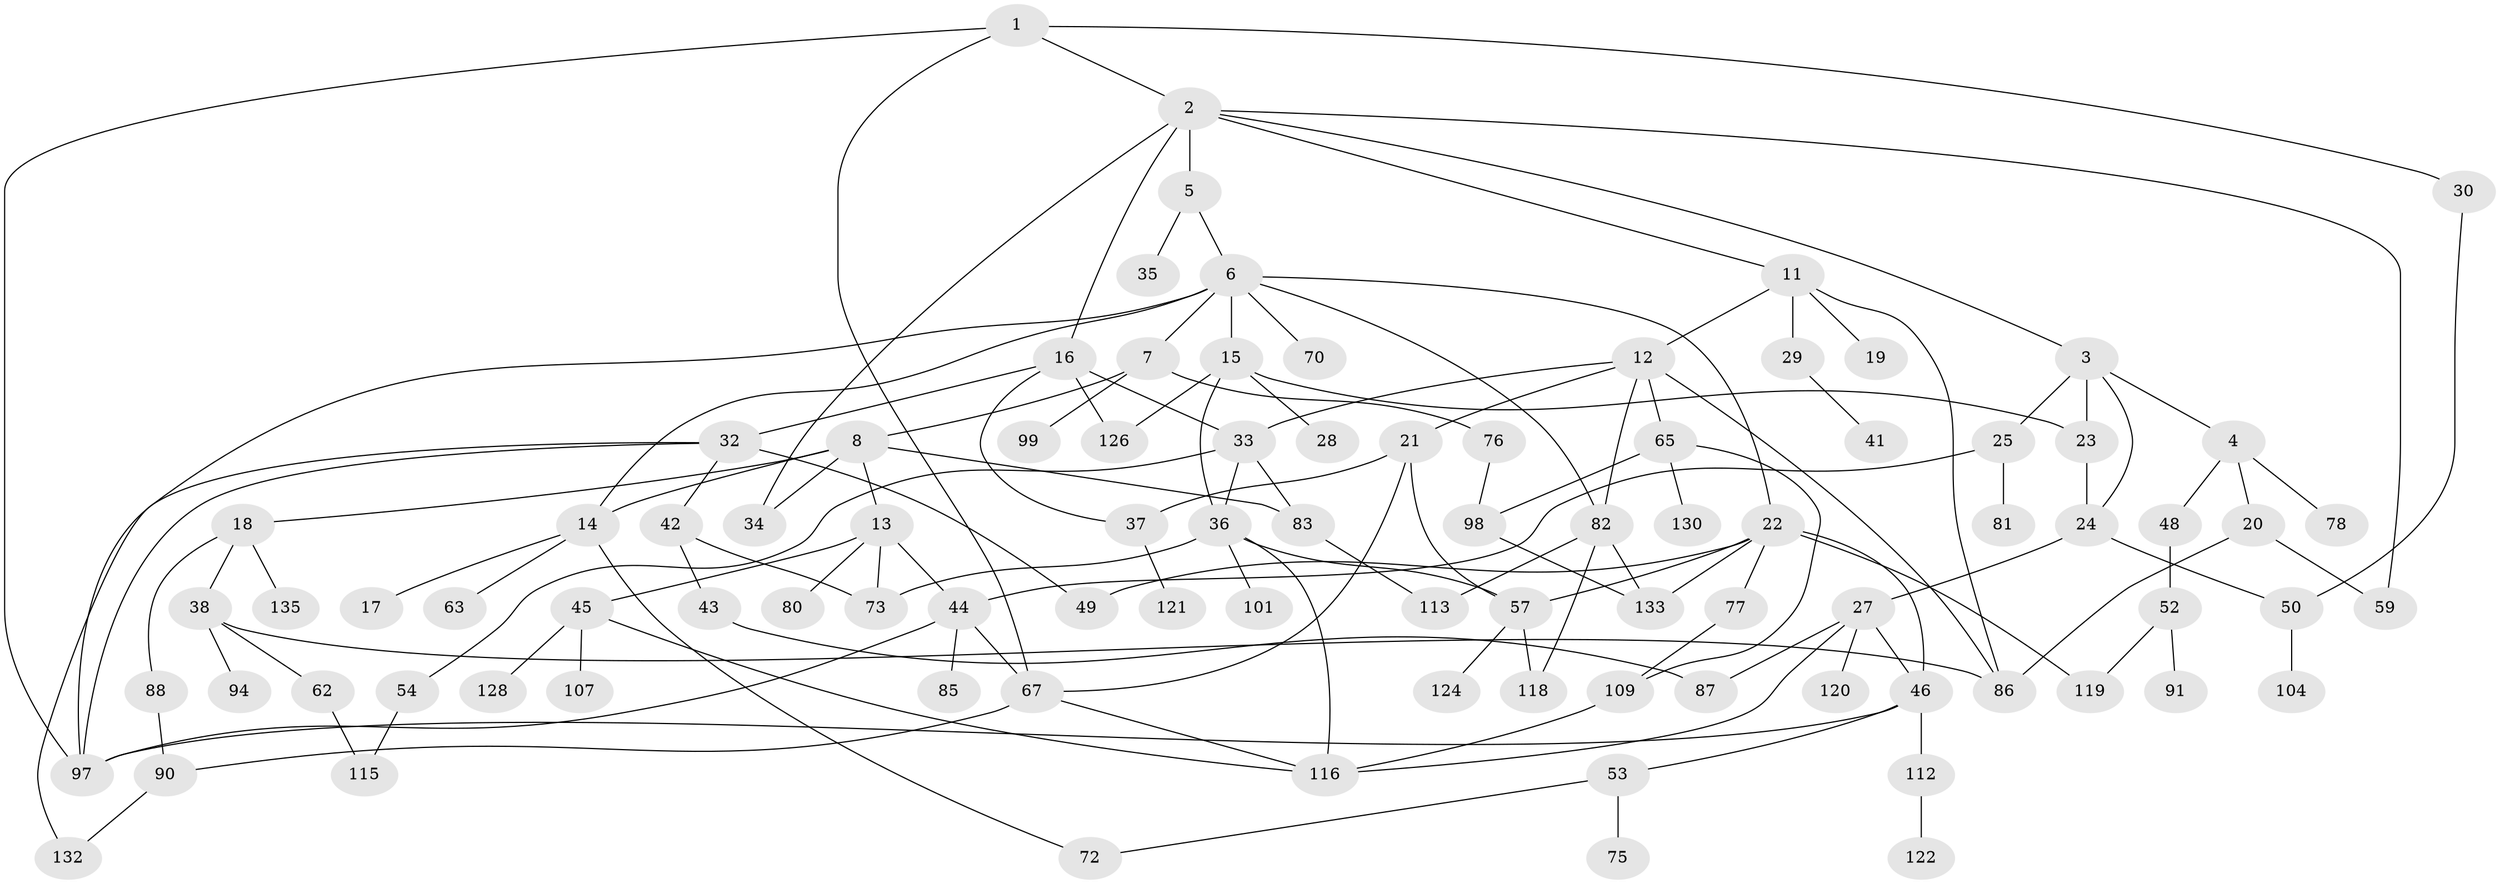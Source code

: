 // original degree distribution, {3: 0.2028985507246377, 7: 0.007246376811594203, 5: 0.07246376811594203, 8: 0.007246376811594203, 4: 0.13043478260869565, 2: 0.3333333333333333, 6: 0.021739130434782608, 1: 0.2246376811594203}
// Generated by graph-tools (version 1.1) at 2025/41/03/06/25 10:41:25]
// undirected, 93 vertices, 136 edges
graph export_dot {
graph [start="1"]
  node [color=gray90,style=filled];
  1 [super="+93"];
  2 [super="+31"];
  3 [super="+60"];
  4 [super="+9"];
  5;
  6 [super="+10"];
  7 [super="+84"];
  8 [super="+68"];
  11;
  12 [super="+55"];
  13 [super="+64"];
  14 [super="+106"];
  15 [super="+51"];
  16;
  17;
  18 [super="+47"];
  19;
  20 [super="+26"];
  21;
  22 [super="+39"];
  23 [super="+100"];
  24 [super="+74"];
  25;
  27 [super="+71"];
  28;
  29;
  30 [super="+137"];
  32 [super="+89"];
  33 [super="+134"];
  34;
  35 [super="+129"];
  36 [super="+79"];
  37 [super="+40"];
  38 [super="+110"];
  41 [super="+125"];
  42 [super="+114"];
  43;
  44 [super="+58"];
  45 [super="+102"];
  46 [super="+136"];
  48;
  49;
  50 [super="+56"];
  52 [super="+61"];
  53;
  54;
  57 [super="+66"];
  59;
  62;
  63 [super="+103"];
  65 [super="+69"];
  67 [super="+95"];
  70;
  72 [super="+96"];
  73;
  75;
  76 [super="+92"];
  77;
  78;
  80 [super="+105"];
  81;
  82 [super="+108"];
  83 [super="+123"];
  85;
  86;
  87;
  88;
  90 [super="+111"];
  91 [super="+138"];
  94;
  97 [super="+131"];
  98;
  99;
  101;
  104;
  107;
  109 [super="+117"];
  112;
  113;
  115;
  116 [super="+127"];
  118;
  119;
  120;
  121;
  122;
  124;
  126;
  128;
  130;
  132;
  133;
  135;
  1 -- 2;
  1 -- 30;
  1 -- 67;
  1 -- 97;
  2 -- 3;
  2 -- 5;
  2 -- 11;
  2 -- 16;
  2 -- 34;
  2 -- 59;
  3 -- 4;
  3 -- 24;
  3 -- 25;
  3 -- 23;
  4 -- 20;
  4 -- 48;
  4 -- 78;
  5 -- 6;
  5 -- 35;
  6 -- 7;
  6 -- 14;
  6 -- 15;
  6 -- 22;
  6 -- 70;
  6 -- 97;
  6 -- 82;
  7 -- 8;
  7 -- 76;
  7 -- 99;
  8 -- 13;
  8 -- 18;
  8 -- 34;
  8 -- 83;
  8 -- 14;
  11 -- 12;
  11 -- 19;
  11 -- 29;
  11 -- 86;
  12 -- 21;
  12 -- 65;
  12 -- 86;
  12 -- 82;
  12 -- 33;
  13 -- 45;
  13 -- 80;
  13 -- 73;
  13 -- 44;
  14 -- 17;
  14 -- 63;
  14 -- 72;
  15 -- 23;
  15 -- 28;
  15 -- 36;
  15 -- 126;
  16 -- 32;
  16 -- 33;
  16 -- 126;
  16 -- 37;
  18 -- 38;
  18 -- 88;
  18 -- 135;
  20 -- 59;
  20 -- 86;
  21 -- 37;
  21 -- 57;
  21 -- 67;
  22 -- 46;
  22 -- 49;
  22 -- 133;
  22 -- 119;
  22 -- 57;
  22 -- 77;
  23 -- 24;
  24 -- 27;
  24 -- 50;
  25 -- 44;
  25 -- 81;
  27 -- 120;
  27 -- 87;
  27 -- 116;
  27 -- 46;
  29 -- 41;
  30 -- 50;
  32 -- 42;
  32 -- 49;
  32 -- 132;
  32 -- 97;
  33 -- 54;
  33 -- 83;
  33 -- 36;
  36 -- 116;
  36 -- 73;
  36 -- 101;
  36 -- 57;
  37 -- 121;
  38 -- 62;
  38 -- 94;
  38 -- 86;
  42 -- 43;
  42 -- 73;
  43 -- 87;
  44 -- 67;
  44 -- 85;
  44 -- 97;
  45 -- 107;
  45 -- 116;
  45 -- 128;
  46 -- 53;
  46 -- 112;
  46 -- 97;
  48 -- 52;
  50 -- 104;
  52 -- 91;
  52 -- 119;
  53 -- 72;
  53 -- 75;
  54 -- 115;
  57 -- 118;
  57 -- 124;
  62 -- 115;
  65 -- 98;
  65 -- 130;
  65 -- 109;
  67 -- 90;
  67 -- 116;
  76 -- 98;
  77 -- 109;
  82 -- 118;
  82 -- 113;
  82 -- 133;
  83 -- 113;
  88 -- 90;
  90 -- 132;
  98 -- 133;
  109 -- 116;
  112 -- 122;
}
